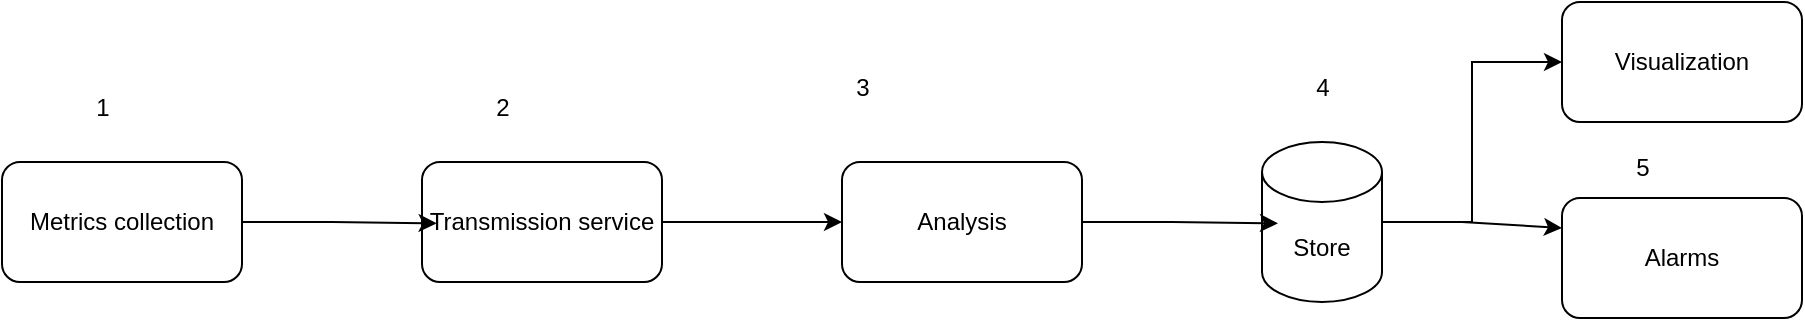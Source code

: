 <mxfile version="26.0.4">
  <diagram name="Page-1" id="urvGlANXZleXgkYBX49S">
    <mxGraphModel dx="794" dy="412" grid="1" gridSize="10" guides="1" tooltips="1" connect="1" arrows="1" fold="1" page="1" pageScale="1" pageWidth="2300" pageHeight="2300" math="0" shadow="0">
      <root>
        <mxCell id="0" />
        <mxCell id="1" parent="0" />
        <mxCell id="tU78rsOKaXReI7qJYb4Z-1" value="Metrics collection" style="rounded=1;whiteSpace=wrap;html=1;" vertex="1" parent="1">
          <mxGeometry x="50" y="100" width="120" height="60" as="geometry" />
        </mxCell>
        <mxCell id="tU78rsOKaXReI7qJYb4Z-8" style="edgeStyle=orthogonalEdgeStyle;rounded=0;orthogonalLoop=1;jettySize=auto;html=1;entryX=0;entryY=0.5;entryDx=0;entryDy=0;" edge="1" parent="1" source="tU78rsOKaXReI7qJYb4Z-2" target="tU78rsOKaXReI7qJYb4Z-3">
          <mxGeometry relative="1" as="geometry" />
        </mxCell>
        <mxCell id="tU78rsOKaXReI7qJYb4Z-2" value="Transmission service" style="rounded=1;whiteSpace=wrap;html=1;" vertex="1" parent="1">
          <mxGeometry x="260" y="100" width="120" height="60" as="geometry" />
        </mxCell>
        <mxCell id="tU78rsOKaXReI7qJYb4Z-3" value="Analysis" style="rounded=1;whiteSpace=wrap;html=1;" vertex="1" parent="1">
          <mxGeometry x="470" y="100" width="120" height="60" as="geometry" />
        </mxCell>
        <mxCell id="tU78rsOKaXReI7qJYb4Z-10" style="edgeStyle=orthogonalEdgeStyle;rounded=0;orthogonalLoop=1;jettySize=auto;html=1;entryX=0;entryY=0.5;entryDx=0;entryDy=0;" edge="1" parent="1" source="tU78rsOKaXReI7qJYb4Z-4" target="tU78rsOKaXReI7qJYb4Z-5">
          <mxGeometry relative="1" as="geometry" />
        </mxCell>
        <mxCell id="tU78rsOKaXReI7qJYb4Z-4" value="Store" style="shape=cylinder3;whiteSpace=wrap;html=1;boundedLbl=1;backgroundOutline=1;size=15;" vertex="1" parent="1">
          <mxGeometry x="680" y="90" width="60" height="80" as="geometry" />
        </mxCell>
        <mxCell id="tU78rsOKaXReI7qJYb4Z-5" value="Visualization" style="rounded=1;whiteSpace=wrap;html=1;" vertex="1" parent="1">
          <mxGeometry x="830" y="20" width="120" height="60" as="geometry" />
        </mxCell>
        <mxCell id="tU78rsOKaXReI7qJYb4Z-7" style="edgeStyle=orthogonalEdgeStyle;rounded=0;orthogonalLoop=1;jettySize=auto;html=1;entryX=0.061;entryY=0.511;entryDx=0;entryDy=0;entryPerimeter=0;" edge="1" parent="1" source="tU78rsOKaXReI7qJYb4Z-1" target="tU78rsOKaXReI7qJYb4Z-2">
          <mxGeometry relative="1" as="geometry" />
        </mxCell>
        <mxCell id="tU78rsOKaXReI7qJYb4Z-9" style="edgeStyle=orthogonalEdgeStyle;rounded=0;orthogonalLoop=1;jettySize=auto;html=1;entryX=0.133;entryY=0.508;entryDx=0;entryDy=0;entryPerimeter=0;" edge="1" parent="1" source="tU78rsOKaXReI7qJYb4Z-3" target="tU78rsOKaXReI7qJYb4Z-4">
          <mxGeometry relative="1" as="geometry" />
        </mxCell>
        <mxCell id="tU78rsOKaXReI7qJYb4Z-12" value="Alarms" style="rounded=1;whiteSpace=wrap;html=1;" vertex="1" parent="1">
          <mxGeometry x="830" y="118" width="120" height="60" as="geometry" />
        </mxCell>
        <mxCell id="tU78rsOKaXReI7qJYb4Z-14" value="" style="endArrow=classic;html=1;rounded=0;entryX=0;entryY=0.25;entryDx=0;entryDy=0;" edge="1" parent="1" target="tU78rsOKaXReI7qJYb4Z-12">
          <mxGeometry width="50" height="50" relative="1" as="geometry">
            <mxPoint x="780" y="130" as="sourcePoint" />
            <mxPoint x="980" y="140" as="targetPoint" />
          </mxGeometry>
        </mxCell>
        <mxCell id="tU78rsOKaXReI7qJYb4Z-16" value="1" style="text;html=1;align=center;verticalAlign=middle;resizable=0;points=[];autosize=1;strokeColor=none;fillColor=none;" vertex="1" parent="1">
          <mxGeometry x="85" y="58" width="30" height="30" as="geometry" />
        </mxCell>
        <mxCell id="tU78rsOKaXReI7qJYb4Z-17" value="2" style="text;html=1;align=center;verticalAlign=middle;resizable=0;points=[];autosize=1;strokeColor=none;fillColor=none;" vertex="1" parent="1">
          <mxGeometry x="285" y="58" width="30" height="30" as="geometry" />
        </mxCell>
        <mxCell id="tU78rsOKaXReI7qJYb4Z-18" value="3" style="text;html=1;align=center;verticalAlign=middle;resizable=0;points=[];autosize=1;strokeColor=none;fillColor=none;" vertex="1" parent="1">
          <mxGeometry x="465" y="48" width="30" height="30" as="geometry" />
        </mxCell>
        <mxCell id="tU78rsOKaXReI7qJYb4Z-19" value="4" style="text;html=1;align=center;verticalAlign=middle;resizable=0;points=[];autosize=1;strokeColor=none;fillColor=none;" vertex="1" parent="1">
          <mxGeometry x="695" y="48" width="30" height="30" as="geometry" />
        </mxCell>
        <mxCell id="tU78rsOKaXReI7qJYb4Z-20" value="5" style="text;html=1;align=center;verticalAlign=middle;resizable=0;points=[];autosize=1;strokeColor=none;fillColor=none;" vertex="1" parent="1">
          <mxGeometry x="855" y="88" width="30" height="30" as="geometry" />
        </mxCell>
      </root>
    </mxGraphModel>
  </diagram>
</mxfile>

